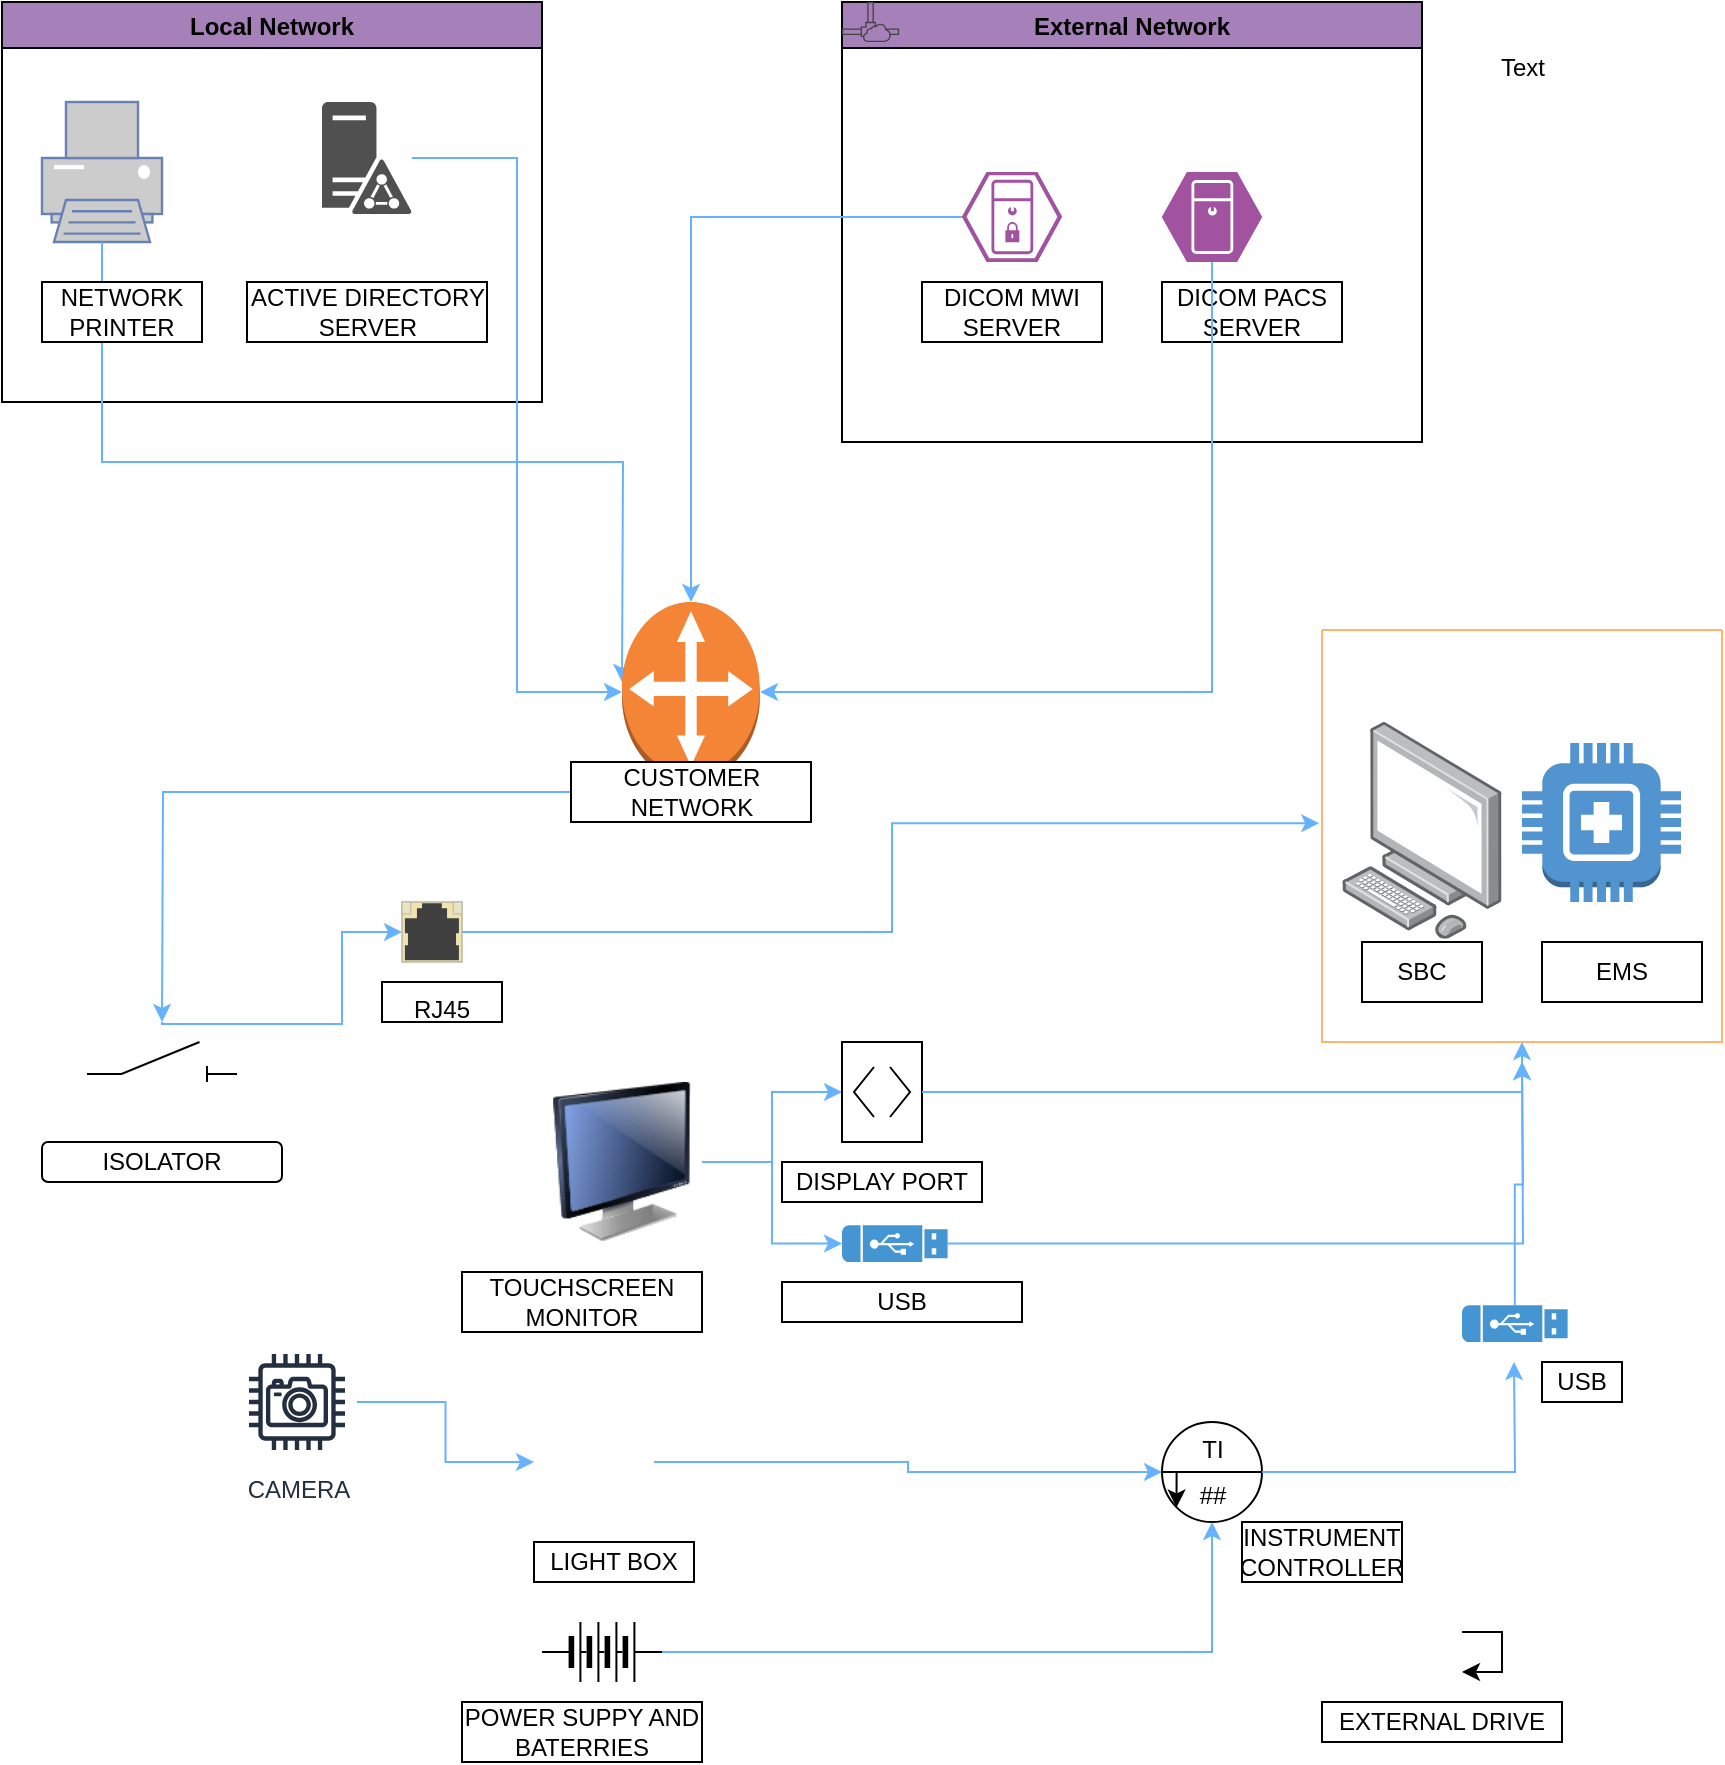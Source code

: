 <mxfile version="23.1.5" type="device">
  <diagram name="Page-1" id="l8lxAULatgNT0f36uCKn">
    <mxGraphModel dx="780" dy="496" grid="1" gridSize="10" guides="1" tooltips="1" connect="1" arrows="1" fold="1" page="1" pageScale="1" pageWidth="850" pageHeight="1100" math="0" shadow="0">
      <root>
        <mxCell id="0" />
        <mxCell id="1" parent="0" />
        <mxCell id="XV8XUU1FUnt4URAkmlwl-4" value="Local Network" style="swimlane;fillColor=#A680B8;" parent="1" vertex="1">
          <mxGeometry x="90" y="70" width="270" height="200" as="geometry" />
        </mxCell>
        <mxCell id="XV8XUU1FUnt4URAkmlwl-6" value="" style="fontColor=#0066CC;verticalAlign=top;verticalLabelPosition=bottom;labelPosition=center;align=center;html=1;outlineConnect=0;fillColor=#CCCCCC;strokeColor=#6881B3;gradientColor=none;gradientDirection=north;strokeWidth=2;shape=mxgraph.networks.printer;" parent="XV8XUU1FUnt4URAkmlwl-4" vertex="1">
          <mxGeometry x="20" y="50" width="60" height="70" as="geometry" />
        </mxCell>
        <mxCell id="XV8XUU1FUnt4URAkmlwl-9" value="" style="sketch=0;pointerEvents=1;shadow=0;dashed=0;html=1;strokeColor=none;fillColor=#505050;labelPosition=center;verticalLabelPosition=bottom;verticalAlign=top;outlineConnect=0;align=center;shape=mxgraph.office.servers.active_directory_federation_services_server;" parent="XV8XUU1FUnt4URAkmlwl-4" vertex="1">
          <mxGeometry x="160" y="50" width="45" height="56" as="geometry" />
        </mxCell>
        <mxCell id="XV8XUU1FUnt4URAkmlwl-24" style="edgeStyle=orthogonalEdgeStyle;rounded=0;orthogonalLoop=1;jettySize=auto;html=1;exitX=0.5;exitY=1;exitDx=0;exitDy=0;exitPerimeter=0;strokeColor=#66B2FF;" parent="XV8XUU1FUnt4URAkmlwl-4" source="XV8XUU1FUnt4URAkmlwl-6" edge="1">
          <mxGeometry relative="1" as="geometry">
            <mxPoint x="310" y="340" as="targetPoint" />
          </mxGeometry>
        </mxCell>
        <mxCell id="XV8XUU1FUnt4URAkmlwl-22" value="NETWORK PRINTER" style="whiteSpace=wrap;html=1;" parent="XV8XUU1FUnt4URAkmlwl-4" vertex="1">
          <mxGeometry x="20" y="140" width="80" height="30" as="geometry" />
        </mxCell>
        <mxCell id="XV8XUU1FUnt4URAkmlwl-23" value="ACTIVE DIRECTORY SERVER" style="whiteSpace=wrap;html=1;" parent="XV8XUU1FUnt4URAkmlwl-4" vertex="1">
          <mxGeometry x="122.5" y="140" width="120" height="30" as="geometry" />
        </mxCell>
        <mxCell id="XV8XUU1FUnt4URAkmlwl-5" value="External Network" style="swimlane;fillColor=#A680B8;" parent="1" vertex="1">
          <mxGeometry x="510" y="70" width="290" height="220" as="geometry" />
        </mxCell>
        <mxCell id="XV8XUU1FUnt4URAkmlwl-3" value="" style="sketch=0;pointerEvents=1;shadow=0;dashed=0;html=1;strokeColor=none;fillColor=#434445;aspect=fixed;labelPosition=center;verticalLabelPosition=bottom;verticalAlign=top;align=center;outlineConnect=0;shape=mxgraph.vvd.external_networks;" parent="XV8XUU1FUnt4URAkmlwl-5" vertex="1">
          <mxGeometry width="28.57" height="20" as="geometry" />
        </mxCell>
        <mxCell id="XV8XUU1FUnt4URAkmlwl-11" value="" style="verticalLabelPosition=bottom;sketch=0;html=1;fillColor=#A153A0;strokeColor=#ffffff;verticalAlign=top;align=center;points=[[0,0.5,0],[0.125,0.25,0],[0.25,0,0],[0.5,0,0],[0.75,0,0],[0.875,0.25,0],[1,0.5,0],[0.875,0.75,0],[0.75,1,0],[0.5,1,0],[0.125,0.75,0]];pointerEvents=1;shape=mxgraph.cisco_safe.compositeIcon;bgIcon=mxgraph.cisco_safe.design.blank_device;resIcon=mxgraph.cisco_safe.design.server_3;" parent="XV8XUU1FUnt4URAkmlwl-5" vertex="1">
          <mxGeometry x="60" y="85" width="50" height="45" as="geometry" />
        </mxCell>
        <mxCell id="XV8XUU1FUnt4URAkmlwl-12" value="" style="verticalLabelPosition=bottom;sketch=0;html=1;fillColor=#A153A0;strokeColor=#ffffff;verticalAlign=top;align=center;points=[[0,0.5,0],[0.125,0.25,0],[0.25,0,0],[0.5,0,0],[0.75,0,0],[0.875,0.25,0],[1,0.5,0],[0.875,0.75,0],[0.75,1,0],[0.5,1,0],[0.125,0.75,0]];pointerEvents=1;shape=mxgraph.cisco_safe.compositeIcon;bgIcon=mxgraph.cisco_safe.design.blank_device;resIcon=mxgraph.cisco_safe.design.server_2;" parent="XV8XUU1FUnt4URAkmlwl-5" vertex="1">
          <mxGeometry x="160" y="85" width="50" height="45" as="geometry" />
        </mxCell>
        <mxCell id="XV8XUU1FUnt4URAkmlwl-20" value="DICOM MWI SERVER" style="whiteSpace=wrap;html=1;" parent="XV8XUU1FUnt4URAkmlwl-5" vertex="1">
          <mxGeometry x="40" y="140" width="90" height="30" as="geometry" />
        </mxCell>
        <mxCell id="XV8XUU1FUnt4URAkmlwl-21" value="DICOM PACS SERVER" style="whiteSpace=wrap;html=1;" parent="XV8XUU1FUnt4URAkmlwl-5" vertex="1">
          <mxGeometry x="160" y="140" width="90" height="30" as="geometry" />
        </mxCell>
        <mxCell id="XV8XUU1FUnt4URAkmlwl-10" value="" style="outlineConnect=0;dashed=0;verticalLabelPosition=bottom;verticalAlign=top;align=center;html=1;shape=mxgraph.aws3.customer_gateway;fillColor=#F58536;gradientColor=none;" parent="1" vertex="1">
          <mxGeometry x="400" y="370" width="69" height="90" as="geometry" />
        </mxCell>
        <mxCell id="XV8XUU1FUnt4URAkmlwl-13" style="edgeStyle=orthogonalEdgeStyle;rounded=0;orthogonalLoop=1;jettySize=auto;html=1;entryX=0.5;entryY=0;entryDx=0;entryDy=0;entryPerimeter=0;strokeColor=#66B2FF;" parent="1" source="XV8XUU1FUnt4URAkmlwl-11" target="XV8XUU1FUnt4URAkmlwl-10" edge="1">
          <mxGeometry relative="1" as="geometry" />
        </mxCell>
        <mxCell id="XV8XUU1FUnt4URAkmlwl-14" style="edgeStyle=orthogonalEdgeStyle;rounded=0;orthogonalLoop=1;jettySize=auto;html=1;exitX=0.5;exitY=1;exitDx=0;exitDy=0;exitPerimeter=0;entryX=1;entryY=0.5;entryDx=0;entryDy=0;entryPerimeter=0;strokeColor=#66B2FF;" parent="1" source="XV8XUU1FUnt4URAkmlwl-12" target="XV8XUU1FUnt4URAkmlwl-10" edge="1">
          <mxGeometry relative="1" as="geometry" />
        </mxCell>
        <mxCell id="XV8XUU1FUnt4URAkmlwl-16" style="edgeStyle=orthogonalEdgeStyle;rounded=0;orthogonalLoop=1;jettySize=auto;html=1;entryX=0;entryY=0.5;entryDx=0;entryDy=0;entryPerimeter=0;strokeColor=#66B2FF;" parent="1" source="XV8XUU1FUnt4URAkmlwl-9" target="XV8XUU1FUnt4URAkmlwl-10" edge="1">
          <mxGeometry relative="1" as="geometry" />
        </mxCell>
        <mxCell id="XV8XUU1FUnt4URAkmlwl-45" style="edgeStyle=orthogonalEdgeStyle;rounded=0;orthogonalLoop=1;jettySize=auto;html=1;strokeColor=#66B2FF;" parent="1" source="XV8XUU1FUnt4URAkmlwl-25" edge="1">
          <mxGeometry relative="1" as="geometry">
            <mxPoint x="170" y="580" as="targetPoint" />
          </mxGeometry>
        </mxCell>
        <mxCell id="XV8XUU1FUnt4URAkmlwl-25" value="CUSTOMER NETWORK" style="whiteSpace=wrap;html=1;" parent="1" vertex="1">
          <mxGeometry x="374.5" y="450" width="120" height="30" as="geometry" />
        </mxCell>
        <mxCell id="XV8XUU1FUnt4URAkmlwl-26" style="edgeStyle=orthogonalEdgeStyle;rounded=0;orthogonalLoop=1;jettySize=auto;html=1;exitX=0.5;exitY=1;exitDx=0;exitDy=0;" parent="1" source="XV8XUU1FUnt4URAkmlwl-25" target="XV8XUU1FUnt4URAkmlwl-25" edge="1">
          <mxGeometry relative="1" as="geometry" />
        </mxCell>
        <mxCell id="XV8XUU1FUnt4URAkmlwl-90" style="edgeStyle=orthogonalEdgeStyle;rounded=0;orthogonalLoop=1;jettySize=auto;html=1;strokeColor=#66B2FF;" parent="1" source="XV8XUU1FUnt4URAkmlwl-27" target="XV8XUU1FUnt4URAkmlwl-35" edge="1">
          <mxGeometry relative="1" as="geometry" />
        </mxCell>
        <mxCell id="XV8XUU1FUnt4URAkmlwl-27" value="" style="image;html=1;image=img/lib/clip_art/computers/Monitor_128x128.png" parent="1" vertex="1">
          <mxGeometry x="360" y="610.0" width="80" height="80" as="geometry" />
        </mxCell>
        <mxCell id="XV8XUU1FUnt4URAkmlwl-28" value="" style="pointerEvents=1;verticalLabelPosition=bottom;shadow=0;dashed=0;align=center;html=1;verticalAlign=top;shape=mxgraph.electrical.electro-mechanical.isolatorSwitch2;elSwitchState=off;" parent="1" vertex="1">
          <mxGeometry x="132.5" y="590" width="75" height="20" as="geometry" />
        </mxCell>
        <mxCell id="XV8XUU1FUnt4URAkmlwl-30" value="" style="image;points=[];aspect=fixed;html=1;align=center;shadow=0;dashed=0;image=img/lib/allied_telesis/computer_and_terminals/Personal_Computer.svg;" parent="1" vertex="1">
          <mxGeometry x="760" y="430" width="80" height="108.42" as="geometry" />
        </mxCell>
        <mxCell id="XV8XUU1FUnt4URAkmlwl-74" style="edgeStyle=orthogonalEdgeStyle;rounded=0;orthogonalLoop=1;jettySize=auto;html=1;strokeColor=#66B2FF;" parent="1" source="XV8XUU1FUnt4URAkmlwl-31" target="XV8XUU1FUnt4URAkmlwl-34" edge="1">
          <mxGeometry relative="1" as="geometry" />
        </mxCell>
        <mxCell id="XV8XUU1FUnt4URAkmlwl-31" value="" style="shape=image;html=1;verticalAlign=top;verticalLabelPosition=bottom;labelBackgroundColor=#ffffff;imageAspect=0;aspect=fixed;image=https://cdn0.iconfinder.com/data/icons/phosphor-light-vol-1/256/bounding-box-light-128.png" parent="1" vertex="1">
          <mxGeometry x="356" y="770" width="60" height="60" as="geometry" />
        </mxCell>
        <mxCell id="XV8XUU1FUnt4URAkmlwl-73" style="edgeStyle=orthogonalEdgeStyle;rounded=0;orthogonalLoop=1;jettySize=auto;html=1;entryX=0;entryY=0.5;entryDx=0;entryDy=0;strokeColor=#66B2FF;" parent="1" source="XV8XUU1FUnt4URAkmlwl-32" target="XV8XUU1FUnt4URAkmlwl-31" edge="1">
          <mxGeometry relative="1" as="geometry" />
        </mxCell>
        <mxCell id="XV8XUU1FUnt4URAkmlwl-32" value="CAMERA" style="sketch=0;outlineConnect=0;fontColor=#232F3E;gradientColor=none;strokeColor=#232F3E;fillColor=#ffffff;dashed=0;verticalLabelPosition=bottom;verticalAlign=top;align=center;html=1;fontSize=12;fontStyle=0;aspect=fixed;shape=mxgraph.aws4.resourceIcon;resIcon=mxgraph.aws4.camera;" parent="1" vertex="1">
          <mxGeometry x="207.5" y="740" width="60" height="60" as="geometry" />
        </mxCell>
        <mxCell id="XV8XUU1FUnt4URAkmlwl-33" value="" style="shape=image;html=1;verticalAlign=top;verticalLabelPosition=bottom;labelBackgroundColor=#ffffff;imageAspect=0;aspect=fixed;image=https://cdn0.iconfinder.com/data/icons/just-drivers/128/1403708877_External_Drive-Black.png" parent="1" vertex="1">
          <mxGeometry x="780" y="875" width="40" height="40" as="geometry" />
        </mxCell>
        <mxCell id="XV8XUU1FUnt4URAkmlwl-34" value="&lt;table cellpadding=&quot;4&quot; cellspacing=&quot;0&quot; border=&quot;0&quot; style=&quot;font-size:1em;width:100%;height:100%;&quot;&gt;&lt;tr&gt;&lt;td&gt;TI&lt;/td&gt;&lt;/tr&gt;&lt;tr&gt;&lt;td&gt;##&lt;/td&gt;&lt;/table&gt; " style="html=1;outlineConnect=0;align=center;dashed=0;aspect=fixed;shape=mxgraph.pid2inst.discInst;mounting=room" parent="1" vertex="1">
          <mxGeometry x="670" y="780" width="50" height="50" as="geometry" />
        </mxCell>
        <mxCell id="XV8XUU1FUnt4URAkmlwl-57" style="edgeStyle=orthogonalEdgeStyle;rounded=0;orthogonalLoop=1;jettySize=auto;html=1;entryX=0.5;entryY=1;entryDx=0;entryDy=0;strokeColor=#66B2FF;" parent="1" source="XV8XUU1FUnt4URAkmlwl-39" target="XV8XUU1FUnt4URAkmlwl-34" edge="1">
          <mxGeometry relative="1" as="geometry">
            <mxPoint x="680" y="740" as="targetPoint" />
          </mxGeometry>
        </mxCell>
        <mxCell id="XV8XUU1FUnt4URAkmlwl-39" value="" style="pointerEvents=1;verticalLabelPosition=bottom;shadow=0;dashed=0;align=center;html=1;verticalAlign=top;shape=mxgraph.electrical.miscellaneous.batteryStack;" parent="1" vertex="1">
          <mxGeometry x="360" y="880" width="60" height="30" as="geometry" />
        </mxCell>
        <mxCell id="XV8XUU1FUnt4URAkmlwl-43" style="edgeStyle=orthogonalEdgeStyle;rounded=0;orthogonalLoop=1;jettySize=auto;html=1;" parent="1" source="XV8XUU1FUnt4URAkmlwl-33" target="XV8XUU1FUnt4URAkmlwl-33" edge="1">
          <mxGeometry relative="1" as="geometry" />
        </mxCell>
        <mxCell id="XV8XUU1FUnt4URAkmlwl-105" style="edgeStyle=orthogonalEdgeStyle;rounded=0;orthogonalLoop=1;jettySize=auto;html=1;strokeColor=#66B2FF;" parent="1" source="XV8XUU1FUnt4URAkmlwl-35" edge="1">
          <mxGeometry relative="1" as="geometry">
            <mxPoint x="850" y="600" as="targetPoint" />
          </mxGeometry>
        </mxCell>
        <mxCell id="XV8XUU1FUnt4URAkmlwl-35" value="" style="pointerEvents=1;shadow=0;dashed=0;html=1;strokeColor=none;fillColor=#4495D1;labelPosition=center;verticalLabelPosition=bottom;verticalAlign=top;align=center;outlineConnect=0;shape=mxgraph.veeam.usb;" parent="1" vertex="1">
          <mxGeometry x="510.0" y="681.6" width="52.8" height="18.4" as="geometry" />
        </mxCell>
        <mxCell id="XV8XUU1FUnt4URAkmlwl-87" style="edgeStyle=orthogonalEdgeStyle;rounded=0;orthogonalLoop=1;jettySize=auto;html=1;strokeColor=#66B2FF;" parent="1" target="XV8XUU1FUnt4URAkmlwl-78" edge="1">
          <mxGeometry relative="1" as="geometry">
            <mxPoint x="170" y="580" as="sourcePoint" />
            <mxPoint x="250" y="520" as="targetPoint" />
            <Array as="points">
              <mxPoint x="170" y="581" />
              <mxPoint x="260" y="581" />
            </Array>
          </mxGeometry>
        </mxCell>
        <mxCell id="XV8XUU1FUnt4URAkmlwl-52" value="ISOLATOR" style="rounded=1;whiteSpace=wrap;html=1;" parent="1" vertex="1">
          <mxGeometry x="110" y="640" width="120" height="20" as="geometry" />
        </mxCell>
        <mxCell id="XV8XUU1FUnt4URAkmlwl-53" value="TOUCHSCREEN MONITOR" style="whiteSpace=wrap;html=1;" parent="1" vertex="1">
          <mxGeometry x="320" y="705" width="120" height="30" as="geometry" />
        </mxCell>
        <mxCell id="XV8XUU1FUnt4URAkmlwl-54" value="USB" style="whiteSpace=wrap;html=1;" parent="1" vertex="1">
          <mxGeometry x="480" y="710" width="120" height="20" as="geometry" />
        </mxCell>
        <mxCell id="XV8XUU1FUnt4URAkmlwl-55" value="Text" style="text;html=1;align=center;verticalAlign=middle;resizable=0;points=[];autosize=1;strokeColor=none;fillColor=none;" parent="1" vertex="1">
          <mxGeometry x="825" y="88" width="50" height="30" as="geometry" />
        </mxCell>
        <mxCell id="XV8XUU1FUnt4URAkmlwl-64" value="LIGHT BOX" style="whiteSpace=wrap;html=1;" parent="1" vertex="1">
          <mxGeometry x="356" y="840" width="80" height="20" as="geometry" />
        </mxCell>
        <mxCell id="XV8XUU1FUnt4URAkmlwl-70" style="edgeStyle=orthogonalEdgeStyle;rounded=0;orthogonalLoop=1;jettySize=auto;html=1;exitX=0;exitY=0.5;exitDx=0;exitDy=0;entryX=0.145;entryY=0.855;entryDx=0;entryDy=0;entryPerimeter=0;" parent="1" source="XV8XUU1FUnt4URAkmlwl-34" target="XV8XUU1FUnt4URAkmlwl-34" edge="1">
          <mxGeometry relative="1" as="geometry" />
        </mxCell>
        <mxCell id="XV8XUU1FUnt4URAkmlwl-76" value="" style="edgeStyle=orthogonalEdgeStyle;rounded=0;orthogonalLoop=1;jettySize=auto;html=1;strokeColor=#66B2FF;" parent="1" source="XV8XUU1FUnt4URAkmlwl-34" edge="1">
          <mxGeometry relative="1" as="geometry">
            <mxPoint x="846" y="750" as="targetPoint" />
            <mxPoint x="720" y="805" as="sourcePoint" />
          </mxGeometry>
        </mxCell>
        <mxCell id="XV8XUU1FUnt4URAkmlwl-106" style="edgeStyle=orthogonalEdgeStyle;rounded=0;orthogonalLoop=1;jettySize=auto;html=1;strokeColor=#66B2FF;" parent="1" source="XV8XUU1FUnt4URAkmlwl-75" edge="1">
          <mxGeometry relative="1" as="geometry">
            <mxPoint x="850" y="600" as="targetPoint" />
          </mxGeometry>
        </mxCell>
        <mxCell id="XV8XUU1FUnt4URAkmlwl-75" value="" style="pointerEvents=1;shadow=0;dashed=0;html=1;strokeColor=none;fillColor=#4495D1;labelPosition=center;verticalLabelPosition=bottom;verticalAlign=top;align=center;outlineConnect=0;shape=mxgraph.veeam.usb;" parent="1" vertex="1">
          <mxGeometry x="820" y="721.6" width="52.8" height="18.4" as="geometry" />
        </mxCell>
        <mxCell id="XV8XUU1FUnt4URAkmlwl-78" value="" style="html=1;verticalLabelPosition=bottom;verticalAlign=top;outlineConnect=0;shadow=0;dashed=0;shape=mxgraph.rack.hpe_aruba.switches.rj45_sfp;" parent="1" vertex="1">
          <mxGeometry x="290" y="520" width="30" height="30" as="geometry" />
        </mxCell>
        <mxCell id="XV8XUU1FUnt4URAkmlwl-82" value="" style="edgeStyle=orthogonalEdgeStyle;rounded=0;orthogonalLoop=1;jettySize=auto;html=1;strokeColor=#66B2FF;exitX=1;exitY=0.5;exitDx=0;exitDy=0;" parent="1" source="XV8XUU1FUnt4URAkmlwl-27" target="XV8XUU1FUnt4URAkmlwl-38" edge="1">
          <mxGeometry relative="1" as="geometry">
            <mxPoint x="440" y="600" as="sourcePoint" />
            <mxPoint x="607" y="601" as="targetPoint" />
          </mxGeometry>
        </mxCell>
        <mxCell id="XV8XUU1FUnt4URAkmlwl-38" value="" style="html=1;shape=mxgraph.sysml.port;sysMLPortType=doubleH;" parent="1" vertex="1">
          <mxGeometry x="510" y="590" width="40" height="50" as="geometry" />
        </mxCell>
        <mxCell id="XV8XUU1FUnt4URAkmlwl-88" style="edgeStyle=orthogonalEdgeStyle;rounded=0;orthogonalLoop=1;jettySize=auto;html=1;strokeColor=#66B2FF;entryX=-0.007;entryY=0.469;entryDx=0;entryDy=0;entryPerimeter=0;" parent="1" source="XV8XUU1FUnt4URAkmlwl-78" target="XV8XUU1FUnt4URAkmlwl-99" edge="1">
          <mxGeometry relative="1" as="geometry">
            <mxPoint x="790" y="540" as="targetPoint" />
          </mxGeometry>
        </mxCell>
        <mxCell id="XV8XUU1FUnt4URAkmlwl-85" value="RJ45" style="whiteSpace=wrap;html=1;verticalAlign=top;shadow=0;dashed=0;" parent="1" vertex="1">
          <mxGeometry x="280" y="560" width="60" height="20" as="geometry" />
        </mxCell>
        <mxCell id="XV8XUU1FUnt4URAkmlwl-92" value="DISPLAY PORT" style="whiteSpace=wrap;html=1;" parent="1" vertex="1">
          <mxGeometry x="480" y="650" width="100" height="20" as="geometry" />
        </mxCell>
        <mxCell id="XV8XUU1FUnt4URAkmlwl-93" value="EXTERNAL DRIVE" style="whiteSpace=wrap;html=1;" parent="1" vertex="1">
          <mxGeometry x="750" y="920" width="120" height="20" as="geometry" />
        </mxCell>
        <mxCell id="XV8XUU1FUnt4URAkmlwl-94" value="POWER SUPPY AND BATERRIES" style="whiteSpace=wrap;html=1;" parent="1" vertex="1">
          <mxGeometry x="320" y="920" width="120" height="30" as="geometry" />
        </mxCell>
        <mxCell id="XV8XUU1FUnt4URAkmlwl-95" value="INSTRUMENT CONTROLLER" style="whiteSpace=wrap;html=1;" parent="1" vertex="1">
          <mxGeometry x="710" y="830" width="80" height="30" as="geometry" />
        </mxCell>
        <mxCell id="XV8XUU1FUnt4URAkmlwl-97" value="" style="outlineConnect=0;dashed=0;verticalLabelPosition=bottom;verticalAlign=top;align=center;html=1;shape=mxgraph.aws3.medical_emergency;fillColor=#5294CF;gradientColor=none;" parent="1" vertex="1">
          <mxGeometry x="850" y="440.5" width="79.5" height="79.5" as="geometry" />
        </mxCell>
        <mxCell id="XV8XUU1FUnt4URAkmlwl-99" value="" style="swimlane;startSize=0;fillColor=#A680B8;strokeColor=#FFB570;" parent="1" vertex="1">
          <mxGeometry x="750" y="384" width="200" height="206" as="geometry" />
        </mxCell>
        <mxCell id="XV8XUU1FUnt4URAkmlwl-100" value="EMS" style="whiteSpace=wrap;html=1;" parent="1" vertex="1">
          <mxGeometry x="860" y="540" width="80" height="30" as="geometry" />
        </mxCell>
        <mxCell id="XV8XUU1FUnt4URAkmlwl-103" style="edgeStyle=orthogonalEdgeStyle;rounded=0;orthogonalLoop=1;jettySize=auto;html=1;entryX=0.5;entryY=1;entryDx=0;entryDy=0;strokeColor=#66B2FF;" parent="1" source="XV8XUU1FUnt4URAkmlwl-38" target="XV8XUU1FUnt4URAkmlwl-99" edge="1">
          <mxGeometry relative="1" as="geometry">
            <Array as="points">
              <mxPoint x="850" y="615" />
            </Array>
          </mxGeometry>
        </mxCell>
        <mxCell id="XV8XUU1FUnt4URAkmlwl-107" value="USB" style="whiteSpace=wrap;html=1;" parent="1" vertex="1">
          <mxGeometry x="860" y="750" width="40" height="20" as="geometry" />
        </mxCell>
        <mxCell id="XV8XUU1FUnt4URAkmlwl-108" value="SBC" style="whiteSpace=wrap;html=1;" parent="1" vertex="1">
          <mxGeometry x="770" y="540" width="60" height="30" as="geometry" />
        </mxCell>
      </root>
    </mxGraphModel>
  </diagram>
</mxfile>
